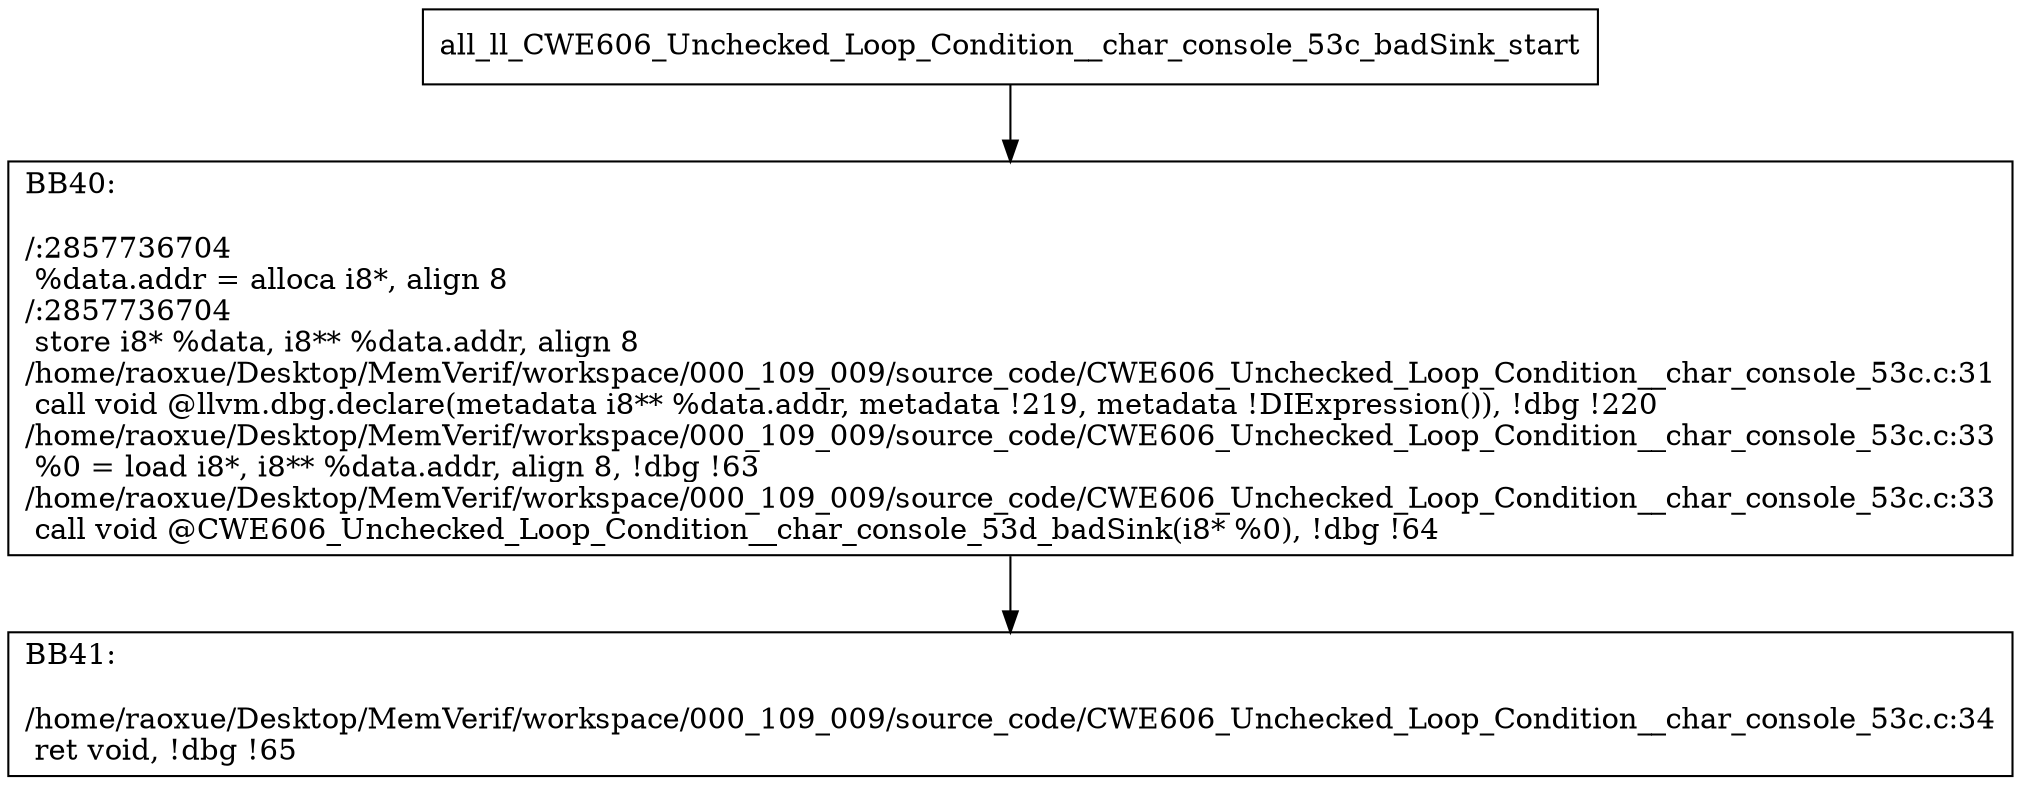 digraph "CFG for'all_ll_CWE606_Unchecked_Loop_Condition__char_console_53c_badSink' function" {
	BBall_ll_CWE606_Unchecked_Loop_Condition__char_console_53c_badSink_start[shape=record,label="{all_ll_CWE606_Unchecked_Loop_Condition__char_console_53c_badSink_start}"];
	BBall_ll_CWE606_Unchecked_Loop_Condition__char_console_53c_badSink_start-> all_ll_CWE606_Unchecked_Loop_Condition__char_console_53c_badSinkBB40;
	all_ll_CWE606_Unchecked_Loop_Condition__char_console_53c_badSinkBB40 [shape=record, label="{BB40:\l\l/:2857736704\l
  %data.addr = alloca i8*, align 8\l
/:2857736704\l
  store i8* %data, i8** %data.addr, align 8\l
/home/raoxue/Desktop/MemVerif/workspace/000_109_009/source_code/CWE606_Unchecked_Loop_Condition__char_console_53c.c:31\l
  call void @llvm.dbg.declare(metadata i8** %data.addr, metadata !219, metadata !DIExpression()), !dbg !220\l
/home/raoxue/Desktop/MemVerif/workspace/000_109_009/source_code/CWE606_Unchecked_Loop_Condition__char_console_53c.c:33\l
  %0 = load i8*, i8** %data.addr, align 8, !dbg !63\l
/home/raoxue/Desktop/MemVerif/workspace/000_109_009/source_code/CWE606_Unchecked_Loop_Condition__char_console_53c.c:33\l
  call void @CWE606_Unchecked_Loop_Condition__char_console_53d_badSink(i8* %0), !dbg !64\l
}"];
	all_ll_CWE606_Unchecked_Loop_Condition__char_console_53c_badSinkBB40-> all_ll_CWE606_Unchecked_Loop_Condition__char_console_53c_badSinkBB41;
	all_ll_CWE606_Unchecked_Loop_Condition__char_console_53c_badSinkBB41 [shape=record, label="{BB41:\l\l/home/raoxue/Desktop/MemVerif/workspace/000_109_009/source_code/CWE606_Unchecked_Loop_Condition__char_console_53c.c:34\l
  ret void, !dbg !65\l
}"];
}
